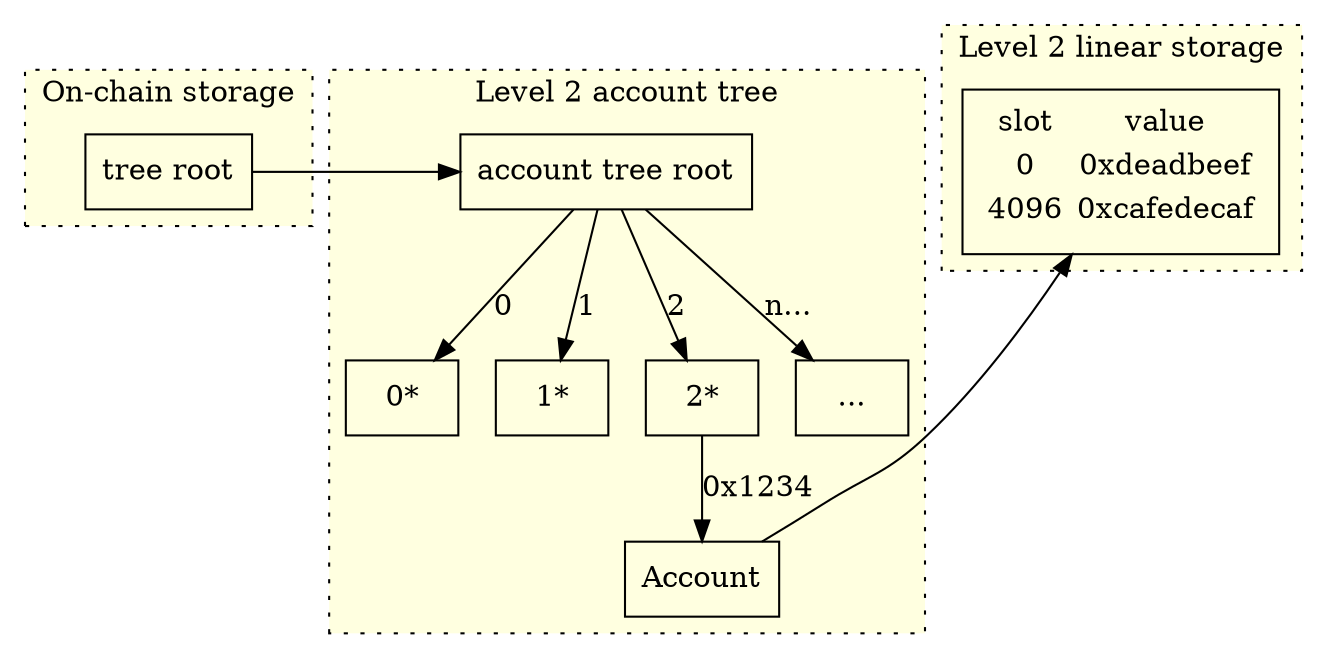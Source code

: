 digraph D {
node [shape="box"];
subgraph cluster1 {
style=dotted;
bgcolor=lightyellow;
label="On-chain storage";
onchainroot [label="tree root"]
}
subgraph cluster2 {
style=dotted;
bgcolor=lightyellow;
label="Level 2 account tree";
accountroot [label="account tree root"]
accountleaf [label="Account"]
subtree1 [label="0*"]
subtree2 [label="1*"]
subtree3 [label="2*"]
subtree4 [label="..."]

accountroot -> subtree1 [label="0"]
accountroot -> subtree2 [label="1"]
accountroot -> subtree3 [label="2"]
accountroot -> subtree4 [label="n..."]
subtree3 -> accountleaf [label="0x1234"]
}

subgraph cluster3 {
style=dotted;
edge [lblstyle="above, sloped"];
bgcolor=lightyellow;
label="Level 2 linear storage";
storageroot [label=<<table border="0"><tr><td>slot</td><td>value</td></tr><tr><td>0</td><td>0xdeadbeef</td></tr><tr><td>4096</td><td>0xcafedecaf</td></tr><tr><td></td></tr></table>>]
}

onchainroot -> accountroot [constraint=false]
accountleaf -> storageroot [constraint=false]
}

